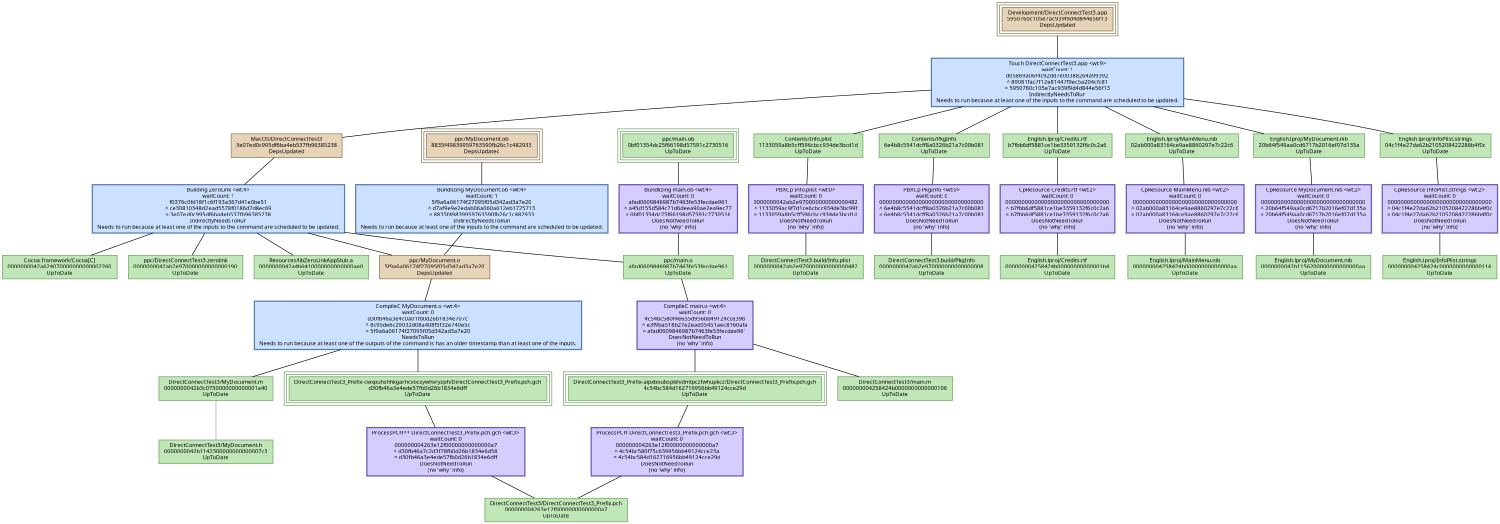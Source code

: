 digraph DirectConnectTest3 {
   size = "10.000000,8.500000";
   concentrate = false;

   node [ shape = box, style = filled, color = "0.3 0.5 0.6", fillcolor = "0.3 0.2 0.9", fontname = "Monaco", fontsize = "9" ];
   n00001 [ label = "Development/DirectConnectTest3.app\n5950760c105e7ac939f9d4d844e56f13\nDepsUpdated", color = "0.1 0.5 0.5", fillcolor = "0.1 0.2 0.9", peripheries = 3 ];
   n00002 [ label = "Contents/Info.plist\n1133059a8b5cff596cbcc934de3bcd1d\nUpToDate" ];
   n00003 [ label = "DirectConnectTest3.build/Info.plist\n0000000042ab2e970000000000000482\nUpToDate" ];
   n00004 [ label = "Contents/PkgInfo\n6e4b8c5541dcff8a0326b21a7c00b081\nUpToDate" ];
   n00005 [ label = "DirectConnectTest3.build/PkgInfo\n0000000042ab2e970000000000000008\nUpToDate" ];
   n00006 [ label = "English.lproj/Credits.rtf\nb7fbb6df5881ce1be3359132f6c0c2a6\nUpToDate" ];
   n00007 [ label = "English.lproj/Credits.rtf\n000000004258424b00000000000001b4\nUpToDate" ];
   n00008 [ label = "English.lproj/MainMenu.nib\n02ab000a83164ce9ae8860297e7c22c6\nUpToDate" ];
   n00009 [ label = "English.lproj/MainMenu.nib\n000000004258424b00000000000000aa\nUpToDate" ];
   n00010 [ label = "English.lproj/MyDocument.nib\n20b64f549aa0cd6717b2016ef07d135a\nUpToDate" ];
   n00011 [ label = "English.lproj/MyDocument.nib\n0000000042b1156200000000000000aa\nUpToDate" ];
   n00012 [ label = "English.lproj/InfoPlist.strings\n04c1f4e27da62b2105208422286b4f0c\nUpToDate" ];
   n00013 [ label = "English.lproj/InfoPlist.strings\n000000004258424c0000000000000116\nUpToDate" ];
   n00014 [ label = "ppc/MyDocument.o\n5f9a6a06174f27095f05d342ad3a7e20\nDepsUpdated", color = "0.1 0.5 0.5", fillcolor = "0.1 0.2 0.9" ];
   n00015 [ label = "DirectConnectTest3/DirectConnectTest3_Prefix.pch\n000000004263e12f00000000000000a7\nUpToDate" ];
   n00016 [ label = "DirectConnectTest3_Prefix-cwxpuhshhkgarhcvocsywhvryzph/DirectConnectTest3_Prefix.pch.gch\nd30fb46a3e4ede57fb0d26b1834e6dff\nUpToDate", peripheries = 3 ];
   n00017 [ label = "DirectConnectTest3/MyDocument.m\n0000000042b3c0750000000000001a40\nUpToDate" ];
   n00018 [ label = "ppc/main.o\nafad0609846987b7463fe53fecdae961\nUpToDate" ];
   n00019 [ label = "DirectConnectTest3_Prefix-aipxboubspkllvdmtpczfwhupkcz/DirectConnectTest3_Prefix.pch.gch\n4c54bc584d162716956bb49124cce29d\nUpToDate", peripheries = 3 ];
   n00020 [ label = "DirectConnectTest3/main.m\n000000004258424b0000000000000106\nUpToDate" ];
   n00021 [ label = "MacOS/DirectConnectTest3\n3e07ed0c995df6ba4eb537fb96385238\nDepsUpdated", color = "0.1 0.5 0.5", fillcolor = "0.1 0.2 0.9" ];
   n00022 [ label = "ppc/MyDocument.ob\n8835f49839959763590fb26c1c482933\nDepsUpdated", color = "0.1 0.5 0.5", fillcolor = "0.1 0.2 0.9", peripheries = 3 ];
   n00023 [ label = "ppc/main.ob\n0bf01354dc25f66198d57591c2730516\nUpToDate", peripheries = 3 ];
   n00024 [ label = "Resources/libZeroLinkAppStub.a\n0000000042a4b6410000000000000ae0\nUpToDate" ];
   n00025 [ label = "Cocoa.framework/Cocoa[C]\n0000000042a624070000000000002260\nUpToDate" ];
   n00026 [ label = "ppc/DirectConnectTest3.zerolink\n0000000042ab2e970000000000000190\nUpToDate" ];
   n00027 [ label = "DirectConnectTest3/MyDocument.h\n0000000042b1142300000000000007c3\nUpToDate" ];

   node [ shape = box, style = "filled,bold", color = "0.7 0.5 0.7", fillcolor = "0.7 0.2 1.0", fontname = "Monaco", fontsize = "9" ];
   c00001 [ label = "PBXCp Info.plist <wt:0>\nwaitCount: 0\n0000000042ab2e970000000000000482\n^ 1133059ac9f7d1ce6cbcc934de3bc99f\n= 1133059a8b5cff596cbcc934de3bcd1d\nDoesNotNeedToRun\n(no 'why' info)" ];
   c00002 [ label = "PBXCp PkgInfo <wt:0>\nwaitCount: 0\n00000000000000000000000000000000\n^ 6e4b8c5541dcff8a0326b21a7c00b081\n= 6e4b8c5541dcff8a0326b21a7c00b081\nDoesNotNeedToRun\n(no 'why' info)" ];
   c00003 [ label = "CpResource Credits.rtf <wt:2>\nwaitCount: 0\n00000000000000000000000000000000\n^ b7fbb6df5881ce1be3359132f6c0c2a6\n= b7fbb6df5881ce1be3359132f6c0c2a6\nDoesNotNeedToRun\n(no 'why' info)" ];
   c00004 [ label = "CpResource MainMenu.nib <wt:2>\nwaitCount: 0\n00000000000000000000000000000000\n^ 02ab000a83164ce9ae8860297e7c22c6\n= 02ab000a83164ce9ae8860297e7c22c6\nDoesNotNeedToRun\n(no 'why' info)" ];
   c00005 [ label = "CpResource MyDocument.nib <wt:2>\nwaitCount: 0\n00000000000000000000000000000000\n^ 20b64f549aa0cd6717b2016ef07d135a\n= 20b64f549aa0cd6717b2016ef07d135a\nDoesNotNeedToRun\n(no 'why' info)" ];
   c00006 [ label = "CpResource InfoPlist.strings <wt:2>\nwaitCount: 0\n00000000000000000000000000000000\n^ 04c1f4e27da62b2105208422286b4f0c\n= 04c1f4e27da62b2105208422286b4f0c\nDoesNotNeedToRun\n(no 'why' info)" ];
   c00007 [ label = "CompileC MyDocument.o <wt:4>\nwaitCount: 0\nd30fb46a3e4c0a01fb0d26b1834e707c\n^ 8c95de6c29032d08a408f5f32e740e5c\n= 5f9a6a06174f27095f05d342ad3a7e20\nNeedsToRun\nNeeds to run because at least one of the outputs of the command is has an older timestamp than at least one of the inputs.", color = "0.6 0.5 0.7", fillcolor = "0.6 0.2 1.0" ];
   c00008 [ label = "ProcessPCH++ DirectConnectTest3_Prefix.pch.gch <wt:3>\nwaitCount: 0\n000000004263e12f00000000000000a7\n^ d30fb46a7c2d3f78fb0d26b1834e6d58\n= d30fb46a3e4ede57fb0d26b1834e6dff\nDoesNotNeedToRun\n(no 'why' info)" ];
   c00009 [ label = "CompileC main.o <wt:4>\nwaitCount: 0\n4c54bc580f4e655d956bb49124cce39b\n^ e3f9ba518b27e2ead35451aec8160afa\n= afad0609846987b7463fe53fecdae961\nDoesNotNeedToRun\n(no 'why' info)" ];
   c00010 [ label = "ProcessPCH DirectConnectTest3_Prefix.pch.gch <wt:3>\nwaitCount: 0\n000000004263e12f00000000000000a7\n^ 4c54bc580f75c639956bb49124cce23a\n= 4c54bc584d162716956bb49124cce29d\nDoesNotNeedToRun\n(no 'why' info)" ];
   c00011 [ label = "Bundlizing MyDocument.ob <wt:4>\nwaitCount: 1\n5f9a6a06174f27095f05d342ad3a7e20\n^ d7af9e9e2edab06a060a612eb1725713\n= 8835f49839959763590fb26c1c482933\nIndirectlyNeedsToRun\nNeeds to run because at least one of the inputs to the command are scheduled to be updated.", color = "0.6 0.5 0.7", fillcolor = "0.6 0.2 1.0" ];
   c00012 [ label = "Bundlizing main.ob <wt:4>\nwaitCount: 0\nafad0609846987b7463fe53fecdae961\n^ a45d155d584c71d6deea90ae2ea9ec77\n= 0bf01354dc25f66198d57591c2730516\nDoesNotNeedToRun\n(no 'why' info)" ];
   c00013 [ label = "Building ZeroLink <wt:4>\nwaitCount: 1\nf0376c0fd18f1c6f193a367d41e0be51\n^ ce30810348d2ead5578f0186d7d8ec69\n= 3e07ed0c995df6ba4eb537fb96385238\nIndirectlyNeedsToRun\nNeeds to run because at least one of the inputs to the command are scheduled to be updated.", color = "0.6 0.5 0.7", fillcolor = "0.6 0.2 1.0" ];
   c00014 [ label = "Touch DirectConnectTest3.app <wt:9>\nwaitCount: 1\nd05869a06f4c92dd7e00388264a99392\n^ 89081fac7f12e81447f9ec5a204cfc81\n= 5950760c105e7ac939f9d4d844e56f13\nIndirectlyNeedsToRun\nNeeds to run because at least one of the inputs to the command are scheduled to be updated.", color = "0.6 0.5 0.7", fillcolor = "0.6 0.2 1.0" ];

   edge [ style = solid, color = black, arrowhead = none, arrowtail = normal ];
   n00001 -> { c00014 };
   n00002 -> { c00001 };
   n00004 -> { c00002 };
   n00006 -> { c00003 };
   n00008 -> { c00004 };
   n00010 -> { c00005 };
   n00012 -> { c00006 };
   n00014 -> { c00007 };
   n00016 -> { c00008 };
   n00018 -> { c00009 };
   n00019 -> { c00010 };
   n00021 -> { c00013 };
   n00022 -> { c00011 };
   n00023 -> { c00012 };
   c00001 -> { n00003 };
   c00002 -> { n00005 n00005 };
   c00003 -> { n00007 n00007 };
   c00004 -> { n00009 n00009 };
   c00005 -> { n00011 n00011 };
   c00006 -> { n00013 n00013 };
   c00007 -> { n00016 n00017 };
   c00008 -> { n00015 };
   c00009 -> { n00019 n00020 };
   c00010 -> { n00015 };
   c00011 -> { n00014 };
   c00012 -> { n00018 };
   c00013 -> { n00014 n00018 n00024 n00025 n00026 };
   c00014 -> { n00002 n00004 n00006 n00008 n00010 n00012 n00021 };

   edge [ style = solid, color = gray60, arrowhead = none, arrowtail = normal ];
   n00017 -> { n00027 };
}

